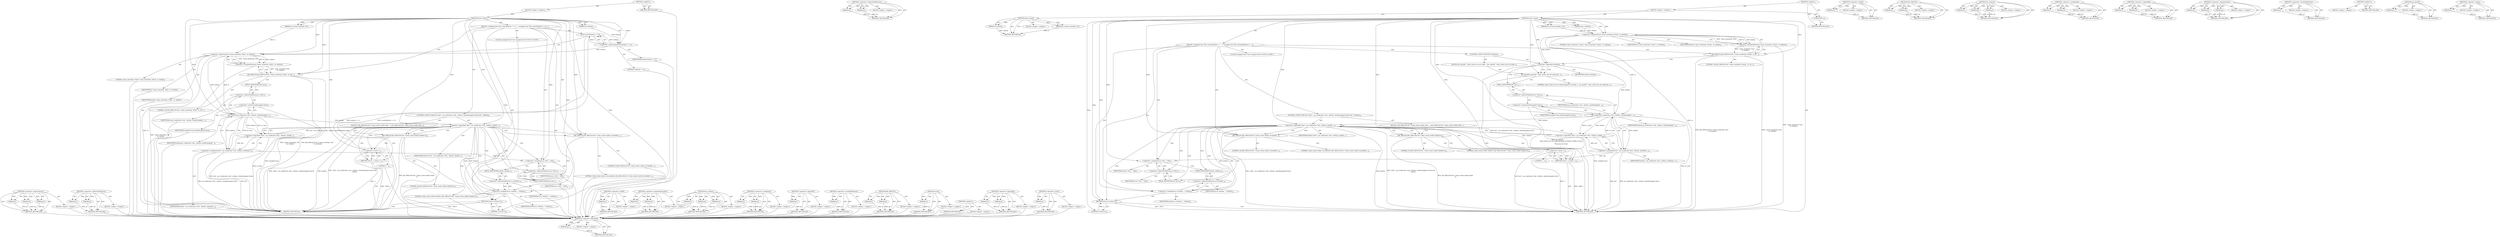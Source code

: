 digraph "&lt;operator&gt;.minus" {
vulnerable_106 [label=<(METHOD,&lt;operator&gt;.expressionList)>];
vulnerable_107 [label=<(PARAM,p1)>];
vulnerable_108 [label=<(PARAM,p2)>];
vulnerable_109 [label=<(PARAM,p3)>];
vulnerable_110 [label=<(BLOCK,&lt;empty&gt;,&lt;empty&gt;)>];
vulnerable_111 [label=<(METHOD_RETURN,ANY)>];
vulnerable_132 [label=<(METHOD,&lt;operator&gt;.indirectFieldAccess)>];
vulnerable_133 [label=<(PARAM,p1)>];
vulnerable_134 [label=<(PARAM,p2)>];
vulnerable_135 [label=<(BLOCK,&lt;empty&gt;,&lt;empty&gt;)>];
vulnerable_136 [label=<(METHOD_RETURN,ANY)>];
vulnerable_6 [label=<(METHOD,&lt;global&gt;)<SUB>1</SUB>>];
vulnerable_7 [label=<(BLOCK,&lt;empty&gt;,&lt;empty&gt;)<SUB>1</SUB>>];
vulnerable_8 [label=<(METHOD,mem_resize)<SUB>1</SUB>>];
vulnerable_9 [label=<(PARAM,jas_stream_memobj_t *m)<SUB>1</SUB>>];
vulnerable_10 [label=<(PARAM,int bufsize)<SUB>1</SUB>>];
vulnerable_11 [label=<(BLOCK,{
 	unsigned char *buf;
 
	assert(bufsize &gt;= 0)...,{
 	unsigned char *buf;
 
	assert(bufsize &gt;= 0)...)<SUB>2</SUB>>];
vulnerable_12 [label="<(LOCAL,unsigned char* buf: unsigned char*)<SUB>3</SUB>>"];
vulnerable_13 [label=<(assert,assert(bufsize &gt;= 0))<SUB>5</SUB>>];
vulnerable_14 [label=<(&lt;operator&gt;.greaterEqualsThan,bufsize &gt;= 0)<SUB>5</SUB>>];
vulnerable_15 [label=<(IDENTIFIER,bufsize,bufsize &gt;= 0)<SUB>5</SUB>>];
vulnerable_16 [label=<(LITERAL,0,bufsize &gt;= 0)<SUB>5</SUB>>];
vulnerable_17 [label=<(JAS_DBGLOG,JAS_DBGLOG(100, (&quot;mem_resize(%p, %d)\n&quot;, m, buf...)<SUB>7</SUB>>];
vulnerable_18 [label=<(LITERAL,100,JAS_DBGLOG(100, (&quot;mem_resize(%p, %d)\n&quot;, m, buf...)<SUB>7</SUB>>];
vulnerable_19 [label=<(&lt;operator&gt;.bracketedPrimary,(&quot;mem_resize(%p, %d)\n&quot;, m, bufsize))<SUB>7</SUB>>];
vulnerable_20 [label=<(&lt;operator&gt;.expressionList,&quot;mem_resize(%p, %d)\n&quot;, m, bufsize)<SUB>7</SUB>>];
vulnerable_21 [label=<(LITERAL,&quot;mem_resize(%p, %d)\n&quot;,&quot;mem_resize(%p, %d)\n&quot;, m, bufsize)<SUB>7</SUB>>];
vulnerable_22 [label=<(IDENTIFIER,m,&quot;mem_resize(%p, %d)\n&quot;, m, bufsize)<SUB>7</SUB>>];
vulnerable_23 [label=<(IDENTIFIER,bufsize,&quot;mem_resize(%p, %d)\n&quot;, m, bufsize)<SUB>7</SUB>>];
vulnerable_24 [label=<(CONTROL_STRUCTURE,IF,if (!(buf = jas_realloc2(m-&gt;buf_, bufsize, sizeof(unsigned char))) &amp;&amp;
 	  bufsize))<SUB>8</SUB>>];
vulnerable_25 [label=<(&lt;operator&gt;.logicalAnd,!(buf = jas_realloc2(m-&gt;buf_, bufsize, sizeof(u...)<SUB>8</SUB>>];
vulnerable_26 [label=<(&lt;operator&gt;.logicalNot,!(buf = jas_realloc2(m-&gt;buf_, bufsize, sizeof(u...)<SUB>8</SUB>>];
vulnerable_27 [label=<(&lt;operator&gt;.assignment,buf = jas_realloc2(m-&gt;buf_, bufsize, sizeof(uns...)<SUB>8</SUB>>];
vulnerable_28 [label=<(IDENTIFIER,buf,buf = jas_realloc2(m-&gt;buf_, bufsize, sizeof(uns...)<SUB>8</SUB>>];
vulnerable_29 [label=<(jas_realloc2,jas_realloc2(m-&gt;buf_, bufsize, sizeof(unsigned ...)<SUB>8</SUB>>];
vulnerable_30 [label=<(&lt;operator&gt;.indirectFieldAccess,m-&gt;buf_)<SUB>8</SUB>>];
vulnerable_31 [label=<(IDENTIFIER,m,jas_realloc2(m-&gt;buf_, bufsize, sizeof(unsigned ...)<SUB>8</SUB>>];
vulnerable_32 [label=<(FIELD_IDENTIFIER,buf_,buf_)<SUB>8</SUB>>];
vulnerable_33 [label=<(IDENTIFIER,bufsize,jas_realloc2(m-&gt;buf_, bufsize, sizeof(unsigned ...)<SUB>8</SUB>>];
vulnerable_34 [label=<(&lt;operator&gt;.sizeOf,sizeof(unsigned char))<SUB>8</SUB>>];
vulnerable_35 [label=<(IDENTIFIER,unsigned char,sizeof(unsigned char))<SUB>8</SUB>>];
vulnerable_36 [label=<(IDENTIFIER,bufsize,!(buf = jas_realloc2(m-&gt;buf_, bufsize, sizeof(u...)<SUB>9</SUB>>];
vulnerable_37 [label=<(BLOCK,{
 		JAS_DBGLOG(100, (&quot;mem_resize realloc faile...,{
 		JAS_DBGLOG(100, (&quot;mem_resize realloc faile...)<SUB>9</SUB>>];
vulnerable_38 [label=<(JAS_DBGLOG,JAS_DBGLOG(100, (&quot;mem_resize realloc failed\n&quot;)))<SUB>10</SUB>>];
vulnerable_39 [label=<(LITERAL,100,JAS_DBGLOG(100, (&quot;mem_resize realloc failed\n&quot;)))<SUB>10</SUB>>];
vulnerable_40 [label=<(LITERAL,&quot;mem_resize realloc failed\n&quot;,JAS_DBGLOG(100, (&quot;mem_resize realloc failed\n&quot;)))<SUB>10</SUB>>];
vulnerable_41 [label=<(RETURN,return -1;,return -1;)<SUB>11</SUB>>];
vulnerable_42 [label=<(&lt;operator&gt;.minus,-1)<SUB>11</SUB>>];
vulnerable_43 [label=<(LITERAL,1,-1)<SUB>11</SUB>>];
vulnerable_44 [label=<(JAS_DBGLOG,JAS_DBGLOG(100, (&quot;mem_resize realloc succeeded\...)<SUB>13</SUB>>];
vulnerable_45 [label=<(LITERAL,100,JAS_DBGLOG(100, (&quot;mem_resize realloc succeeded\...)<SUB>13</SUB>>];
vulnerable_46 [label=<(LITERAL,&quot;mem_resize realloc succeeded\n&quot;,JAS_DBGLOG(100, (&quot;mem_resize realloc succeeded\...)<SUB>13</SUB>>];
vulnerable_47 [label=<(&lt;operator&gt;.assignment,m-&gt;buf_ = buf)<SUB>14</SUB>>];
vulnerable_48 [label=<(&lt;operator&gt;.indirectFieldAccess,m-&gt;buf_)<SUB>14</SUB>>];
vulnerable_49 [label=<(IDENTIFIER,m,m-&gt;buf_ = buf)<SUB>14</SUB>>];
vulnerable_50 [label=<(FIELD_IDENTIFIER,buf_,buf_)<SUB>14</SUB>>];
vulnerable_51 [label=<(IDENTIFIER,buf,m-&gt;buf_ = buf)<SUB>14</SUB>>];
vulnerable_52 [label=<(&lt;operator&gt;.assignment,m-&gt;bufsize_ = bufsize)<SUB>15</SUB>>];
vulnerable_53 [label=<(&lt;operator&gt;.indirectFieldAccess,m-&gt;bufsize_)<SUB>15</SUB>>];
vulnerable_54 [label=<(IDENTIFIER,m,m-&gt;bufsize_ = bufsize)<SUB>15</SUB>>];
vulnerable_55 [label=<(FIELD_IDENTIFIER,bufsize_,bufsize_)<SUB>15</SUB>>];
vulnerable_56 [label=<(IDENTIFIER,bufsize,m-&gt;bufsize_ = bufsize)<SUB>15</SUB>>];
vulnerable_57 [label=<(RETURN,return 0;,return 0;)<SUB>16</SUB>>];
vulnerable_58 [label=<(LITERAL,0,return 0;)<SUB>16</SUB>>];
vulnerable_59 [label=<(METHOD_RETURN,int)<SUB>1</SUB>>];
vulnerable_61 [label=<(METHOD_RETURN,ANY)<SUB>1</SUB>>];
vulnerable_137 [label=<(METHOD,&lt;operator&gt;.sizeOf)>];
vulnerable_138 [label=<(PARAM,p1)>];
vulnerable_139 [label=<(BLOCK,&lt;empty&gt;,&lt;empty&gt;)>];
vulnerable_140 [label=<(METHOD_RETURN,ANY)>];
vulnerable_92 [label=<(METHOD,&lt;operator&gt;.greaterEqualsThan)>];
vulnerable_93 [label=<(PARAM,p1)>];
vulnerable_94 [label=<(PARAM,p2)>];
vulnerable_95 [label=<(BLOCK,&lt;empty&gt;,&lt;empty&gt;)>];
vulnerable_96 [label=<(METHOD_RETURN,ANY)>];
vulnerable_126 [label=<(METHOD,jas_realloc2)>];
vulnerable_127 [label=<(PARAM,p1)>];
vulnerable_128 [label=<(PARAM,p2)>];
vulnerable_129 [label=<(PARAM,p3)>];
vulnerable_130 [label=<(BLOCK,&lt;empty&gt;,&lt;empty&gt;)>];
vulnerable_131 [label=<(METHOD_RETURN,ANY)>];
vulnerable_121 [label=<(METHOD,&lt;operator&gt;.assignment)>];
vulnerable_122 [label=<(PARAM,p1)>];
vulnerable_123 [label=<(PARAM,p2)>];
vulnerable_124 [label=<(BLOCK,&lt;empty&gt;,&lt;empty&gt;)>];
vulnerable_125 [label=<(METHOD_RETURN,ANY)>];
vulnerable_117 [label=<(METHOD,&lt;operator&gt;.logicalNot)>];
vulnerable_118 [label=<(PARAM,p1)>];
vulnerable_119 [label=<(BLOCK,&lt;empty&gt;,&lt;empty&gt;)>];
vulnerable_120 [label=<(METHOD_RETURN,ANY)>];
vulnerable_102 [label=<(METHOD,&lt;operator&gt;.bracketedPrimary)>];
vulnerable_103 [label=<(PARAM,p1)>];
vulnerable_104 [label=<(BLOCK,&lt;empty&gt;,&lt;empty&gt;)>];
vulnerable_105 [label=<(METHOD_RETURN,ANY)>];
vulnerable_97 [label=<(METHOD,JAS_DBGLOG)>];
vulnerable_98 [label=<(PARAM,p1)>];
vulnerable_99 [label=<(PARAM,p2)>];
vulnerable_100 [label=<(BLOCK,&lt;empty&gt;,&lt;empty&gt;)>];
vulnerable_101 [label=<(METHOD_RETURN,ANY)>];
vulnerable_88 [label=<(METHOD,assert)>];
vulnerable_89 [label=<(PARAM,p1)>];
vulnerable_90 [label=<(BLOCK,&lt;empty&gt;,&lt;empty&gt;)>];
vulnerable_91 [label=<(METHOD_RETURN,ANY)>];
vulnerable_82 [label=<(METHOD,&lt;global&gt;)<SUB>1</SUB>>];
vulnerable_83 [label=<(BLOCK,&lt;empty&gt;,&lt;empty&gt;)>];
vulnerable_84 [label=<(METHOD_RETURN,ANY)>];
vulnerable_112 [label=<(METHOD,&lt;operator&gt;.logicalAnd)>];
vulnerable_113 [label=<(PARAM,p1)>];
vulnerable_114 [label=<(PARAM,p2)>];
vulnerable_115 [label=<(BLOCK,&lt;empty&gt;,&lt;empty&gt;)>];
vulnerable_116 [label=<(METHOD_RETURN,ANY)>];
vulnerable_141 [label=<(METHOD,&lt;operator&gt;.minus)>];
vulnerable_142 [label=<(PARAM,p1)>];
vulnerable_143 [label=<(BLOCK,&lt;empty&gt;,&lt;empty&gt;)>];
vulnerable_144 [label=<(METHOD_RETURN,ANY)>];
fixed_116 [label=<(METHOD,&lt;operator&gt;.logicalNot)>];
fixed_117 [label=<(PARAM,p1)>];
fixed_118 [label=<(BLOCK,&lt;empty&gt;,&lt;empty&gt;)>];
fixed_119 [label=<(METHOD_RETURN,ANY)>];
fixed_140 [label=<(METHOD,&lt;operator&gt;.indirectFieldAccess)>];
fixed_141 [label=<(PARAM,p1)>];
fixed_142 [label=<(PARAM,p2)>];
fixed_143 [label=<(BLOCK,&lt;empty&gt;,&lt;empty&gt;)>];
fixed_144 [label=<(METHOD_RETURN,ANY)>];
fixed_6 [label=<(METHOD,&lt;global&gt;)<SUB>1</SUB>>];
fixed_7 [label=<(BLOCK,&lt;empty&gt;,&lt;empty&gt;)<SUB>1</SUB>>];
fixed_8 [label=<(METHOD,mem_resize)<SUB>1</SUB>>];
fixed_9 [label=<(PARAM,jas_stream_memobj_t *m)<SUB>1</SUB>>];
fixed_10 [label=<(PARAM,int bufsize)<SUB>1</SUB>>];
fixed_11 [label=<(BLOCK,&lt;empty&gt;,&lt;empty&gt;)>];
fixed_12 [label=<(METHOD_RETURN,int)<SUB>1</SUB>>];
fixed_14 [label=<(UNKNOWN,),))<SUB>1</SUB>>];
fixed_15 [label=<(METHOD,mem_resize)<SUB>2</SUB>>];
fixed_16 [label=<(PARAM,jas_stream_memobj_t *m)<SUB>2</SUB>>];
fixed_17 [label=<(PARAM,size_t bufsize)<SUB>2</SUB>>];
fixed_18 [label=<(BLOCK,{
 	unsigned char *buf;
 
	//assert(bufsize &gt;= ...,{
 	unsigned char *buf;
 
	//assert(bufsize &gt;= ...)<SUB>3</SUB>>];
fixed_19 [label="<(LOCAL,unsigned char* buf: unsigned char*)<SUB>4</SUB>>"];
fixed_20 [label=<(JAS_DBGLOG,JAS_DBGLOG(100, (&quot;mem_resize(%p, %zu)\n&quot;, m, bu...)<SUB>8</SUB>>];
fixed_21 [label=<(LITERAL,100,JAS_DBGLOG(100, (&quot;mem_resize(%p, %zu)\n&quot;, m, bu...)<SUB>8</SUB>>];
fixed_22 [label=<(&lt;operator&gt;.bracketedPrimary,(&quot;mem_resize(%p, %zu)\n&quot;, m, bufsize))<SUB>8</SUB>>];
fixed_23 [label=<(&lt;operator&gt;.expressionList,&quot;mem_resize(%p, %zu)\n&quot;, m, bufsize)<SUB>8</SUB>>];
fixed_24 [label=<(LITERAL,&quot;mem_resize(%p, %zu)\n&quot;,&quot;mem_resize(%p, %zu)\n&quot;, m, bufsize)<SUB>8</SUB>>];
fixed_25 [label=<(IDENTIFIER,m,&quot;mem_resize(%p, %zu)\n&quot;, m, bufsize)<SUB>8</SUB>>];
fixed_26 [label=<(IDENTIFIER,bufsize,&quot;mem_resize(%p, %zu)\n&quot;, m, bufsize)<SUB>8</SUB>>];
fixed_27 [label=<(CONTROL_STRUCTURE,IF,if (!bufsize))<SUB>9</SUB>>];
fixed_28 [label=<(&lt;operator&gt;.logicalNot,!bufsize)<SUB>9</SUB>>];
fixed_29 [label=<(IDENTIFIER,bufsize,!bufsize)<SUB>9</SUB>>];
fixed_30 [label=<(BLOCK,{
		jas_eprintf(
		  &quot;mem_resize was not really...,{
		jas_eprintf(
		  &quot;mem_resize was not really...)<SUB>9</SUB>>];
fixed_31 [label=<(jas_eprintf,jas_eprintf(
		  &quot;mem_resize was not really des...)<SUB>10</SUB>>];
fixed_32 [label=<(LITERAL,&quot;mem_resize was not really designed to handle a...,jas_eprintf(
		  &quot;mem_resize was not really des...)<SUB>11</SUB>>];
fixed_33 [label=<(CONTROL_STRUCTURE,IF,if (!(buf = jas_realloc2(m-&gt;buf_, bufsize, sizeof(unsigned char))) &amp;&amp;
 	  bufsize))<SUB>16</SUB>>];
fixed_34 [label=<(&lt;operator&gt;.logicalAnd,!(buf = jas_realloc2(m-&gt;buf_, bufsize, sizeof(u...)<SUB>16</SUB>>];
fixed_35 [label=<(&lt;operator&gt;.logicalNot,!(buf = jas_realloc2(m-&gt;buf_, bufsize, sizeof(u...)<SUB>16</SUB>>];
fixed_36 [label=<(&lt;operator&gt;.assignment,buf = jas_realloc2(m-&gt;buf_, bufsize, sizeof(uns...)<SUB>16</SUB>>];
fixed_37 [label=<(IDENTIFIER,buf,buf = jas_realloc2(m-&gt;buf_, bufsize, sizeof(uns...)<SUB>16</SUB>>];
fixed_38 [label=<(jas_realloc2,jas_realloc2(m-&gt;buf_, bufsize, sizeof(unsigned ...)<SUB>16</SUB>>];
fixed_39 [label=<(&lt;operator&gt;.indirectFieldAccess,m-&gt;buf_)<SUB>16</SUB>>];
fixed_40 [label=<(IDENTIFIER,m,jas_realloc2(m-&gt;buf_, bufsize, sizeof(unsigned ...)<SUB>16</SUB>>];
fixed_41 [label=<(FIELD_IDENTIFIER,buf_,buf_)<SUB>16</SUB>>];
fixed_42 [label=<(IDENTIFIER,bufsize,jas_realloc2(m-&gt;buf_, bufsize, sizeof(unsigned ...)<SUB>16</SUB>>];
fixed_43 [label=<(&lt;operator&gt;.sizeOf,sizeof(unsigned char))<SUB>16</SUB>>];
fixed_44 [label=<(IDENTIFIER,unsigned char,sizeof(unsigned char))<SUB>16</SUB>>];
fixed_45 [label=<(IDENTIFIER,bufsize,!(buf = jas_realloc2(m-&gt;buf_, bufsize, sizeof(u...)<SUB>17</SUB>>];
fixed_46 [label=<(BLOCK,{
 		JAS_DBGLOG(100, (&quot;mem_resize realloc faile...,{
 		JAS_DBGLOG(100, (&quot;mem_resize realloc faile...)<SUB>17</SUB>>];
fixed_47 [label=<(JAS_DBGLOG,JAS_DBGLOG(100, (&quot;mem_resize realloc failed\n&quot;)))<SUB>18</SUB>>];
fixed_48 [label=<(LITERAL,100,JAS_DBGLOG(100, (&quot;mem_resize realloc failed\n&quot;)))<SUB>18</SUB>>];
fixed_49 [label=<(LITERAL,&quot;mem_resize realloc failed\n&quot;,JAS_DBGLOG(100, (&quot;mem_resize realloc failed\n&quot;)))<SUB>18</SUB>>];
fixed_50 [label=<(RETURN,return -1;,return -1;)<SUB>19</SUB>>];
fixed_51 [label=<(&lt;operator&gt;.minus,-1)<SUB>19</SUB>>];
fixed_52 [label=<(LITERAL,1,-1)<SUB>19</SUB>>];
fixed_53 [label=<(JAS_DBGLOG,JAS_DBGLOG(100, (&quot;mem_resize realloc succeeded\...)<SUB>21</SUB>>];
fixed_54 [label=<(LITERAL,100,JAS_DBGLOG(100, (&quot;mem_resize realloc succeeded\...)<SUB>21</SUB>>];
fixed_55 [label=<(LITERAL,&quot;mem_resize realloc succeeded\n&quot;,JAS_DBGLOG(100, (&quot;mem_resize realloc succeeded\...)<SUB>21</SUB>>];
fixed_56 [label=<(&lt;operator&gt;.assignment,m-&gt;buf_ = buf)<SUB>22</SUB>>];
fixed_57 [label=<(&lt;operator&gt;.indirectFieldAccess,m-&gt;buf_)<SUB>22</SUB>>];
fixed_58 [label=<(IDENTIFIER,m,m-&gt;buf_ = buf)<SUB>22</SUB>>];
fixed_59 [label=<(FIELD_IDENTIFIER,buf_,buf_)<SUB>22</SUB>>];
fixed_60 [label=<(IDENTIFIER,buf,m-&gt;buf_ = buf)<SUB>22</SUB>>];
fixed_61 [label=<(&lt;operator&gt;.assignment,m-&gt;bufsize_ = bufsize)<SUB>23</SUB>>];
fixed_62 [label=<(&lt;operator&gt;.indirectFieldAccess,m-&gt;bufsize_)<SUB>23</SUB>>];
fixed_63 [label=<(IDENTIFIER,m,m-&gt;bufsize_ = bufsize)<SUB>23</SUB>>];
fixed_64 [label=<(FIELD_IDENTIFIER,bufsize_,bufsize_)<SUB>23</SUB>>];
fixed_65 [label=<(IDENTIFIER,bufsize,m-&gt;bufsize_ = bufsize)<SUB>23</SUB>>];
fixed_66 [label=<(RETURN,return 0;,return 0;)<SUB>24</SUB>>];
fixed_67 [label=<(LITERAL,0,return 0;)<SUB>24</SUB>>];
fixed_68 [label=<(METHOD_RETURN,int)<SUB>2</SUB>>];
fixed_70 [label=<(METHOD_RETURN,ANY)<SUB>1</SUB>>];
fixed_145 [label=<(METHOD,&lt;operator&gt;.sizeOf)>];
fixed_146 [label=<(PARAM,p1)>];
fixed_147 [label=<(BLOCK,&lt;empty&gt;,&lt;empty&gt;)>];
fixed_148 [label=<(METHOD_RETURN,ANY)>];
fixed_101 [label=<(METHOD,JAS_DBGLOG)>];
fixed_102 [label=<(PARAM,p1)>];
fixed_103 [label=<(PARAM,p2)>];
fixed_104 [label=<(BLOCK,&lt;empty&gt;,&lt;empty&gt;)>];
fixed_105 [label=<(METHOD_RETURN,ANY)>];
fixed_134 [label=<(METHOD,jas_realloc2)>];
fixed_135 [label=<(PARAM,p1)>];
fixed_136 [label=<(PARAM,p2)>];
fixed_137 [label=<(PARAM,p3)>];
fixed_138 [label=<(BLOCK,&lt;empty&gt;,&lt;empty&gt;)>];
fixed_139 [label=<(METHOD_RETURN,ANY)>];
fixed_129 [label=<(METHOD,&lt;operator&gt;.assignment)>];
fixed_130 [label=<(PARAM,p1)>];
fixed_131 [label=<(PARAM,p2)>];
fixed_132 [label=<(BLOCK,&lt;empty&gt;,&lt;empty&gt;)>];
fixed_133 [label=<(METHOD_RETURN,ANY)>];
fixed_124 [label=<(METHOD,&lt;operator&gt;.logicalAnd)>];
fixed_125 [label=<(PARAM,p1)>];
fixed_126 [label=<(PARAM,p2)>];
fixed_127 [label=<(BLOCK,&lt;empty&gt;,&lt;empty&gt;)>];
fixed_128 [label=<(METHOD_RETURN,ANY)>];
fixed_110 [label=<(METHOD,&lt;operator&gt;.expressionList)>];
fixed_111 [label=<(PARAM,p1)>];
fixed_112 [label=<(PARAM,p2)>];
fixed_113 [label=<(PARAM,p3)>];
fixed_114 [label=<(BLOCK,&lt;empty&gt;,&lt;empty&gt;)>];
fixed_115 [label=<(METHOD_RETURN,ANY)>];
fixed_106 [label=<(METHOD,&lt;operator&gt;.bracketedPrimary)>];
fixed_107 [label=<(PARAM,p1)>];
fixed_108 [label=<(BLOCK,&lt;empty&gt;,&lt;empty&gt;)>];
fixed_109 [label=<(METHOD_RETURN,ANY)>];
fixed_95 [label=<(METHOD,&lt;global&gt;)<SUB>1</SUB>>];
fixed_96 [label=<(BLOCK,&lt;empty&gt;,&lt;empty&gt;)>];
fixed_97 [label=<(METHOD_RETURN,ANY)>];
fixed_120 [label=<(METHOD,jas_eprintf)>];
fixed_121 [label=<(PARAM,p1)>];
fixed_122 [label=<(BLOCK,&lt;empty&gt;,&lt;empty&gt;)>];
fixed_123 [label=<(METHOD_RETURN,ANY)>];
fixed_149 [label=<(METHOD,&lt;operator&gt;.minus)>];
fixed_150 [label=<(PARAM,p1)>];
fixed_151 [label=<(BLOCK,&lt;empty&gt;,&lt;empty&gt;)>];
fixed_152 [label=<(METHOD_RETURN,ANY)>];
vulnerable_106 -> vulnerable_107  [key=0, label="AST: "];
vulnerable_106 -> vulnerable_107  [key=1, label="DDG: "];
vulnerable_106 -> vulnerable_110  [key=0, label="AST: "];
vulnerable_106 -> vulnerable_108  [key=0, label="AST: "];
vulnerable_106 -> vulnerable_108  [key=1, label="DDG: "];
vulnerable_106 -> vulnerable_111  [key=0, label="AST: "];
vulnerable_106 -> vulnerable_111  [key=1, label="CFG: "];
vulnerable_106 -> vulnerable_109  [key=0, label="AST: "];
vulnerable_106 -> vulnerable_109  [key=1, label="DDG: "];
vulnerable_107 -> vulnerable_111  [key=0, label="DDG: p1"];
vulnerable_108 -> vulnerable_111  [key=0, label="DDG: p2"];
vulnerable_109 -> vulnerable_111  [key=0, label="DDG: p3"];
vulnerable_110 -> fixed_116  [key=0];
vulnerable_111 -> fixed_116  [key=0];
vulnerable_132 -> vulnerable_133  [key=0, label="AST: "];
vulnerable_132 -> vulnerable_133  [key=1, label="DDG: "];
vulnerable_132 -> vulnerable_135  [key=0, label="AST: "];
vulnerable_132 -> vulnerable_134  [key=0, label="AST: "];
vulnerable_132 -> vulnerable_134  [key=1, label="DDG: "];
vulnerable_132 -> vulnerable_136  [key=0, label="AST: "];
vulnerable_132 -> vulnerable_136  [key=1, label="CFG: "];
vulnerable_133 -> vulnerable_136  [key=0, label="DDG: p1"];
vulnerable_134 -> vulnerable_136  [key=0, label="DDG: p2"];
vulnerable_135 -> fixed_116  [key=0];
vulnerable_136 -> fixed_116  [key=0];
vulnerable_6 -> vulnerable_7  [key=0, label="AST: "];
vulnerable_6 -> vulnerable_61  [key=0, label="AST: "];
vulnerable_6 -> vulnerable_61  [key=1, label="CFG: "];
vulnerable_7 -> vulnerable_8  [key=0, label="AST: "];
vulnerable_8 -> vulnerable_9  [key=0, label="AST: "];
vulnerable_8 -> vulnerable_9  [key=1, label="DDG: "];
vulnerable_8 -> vulnerable_10  [key=0, label="AST: "];
vulnerable_8 -> vulnerable_10  [key=1, label="DDG: "];
vulnerable_8 -> vulnerable_11  [key=0, label="AST: "];
vulnerable_8 -> vulnerable_59  [key=0, label="AST: "];
vulnerable_8 -> vulnerable_14  [key=0, label="CFG: "];
vulnerable_8 -> vulnerable_14  [key=1, label="DDG: "];
vulnerable_8 -> vulnerable_47  [key=0, label="DDG: "];
vulnerable_8 -> vulnerable_52  [key=0, label="DDG: "];
vulnerable_8 -> vulnerable_57  [key=0, label="DDG: "];
vulnerable_8 -> vulnerable_17  [key=0, label="DDG: "];
vulnerable_8 -> vulnerable_44  [key=0, label="DDG: "];
vulnerable_8 -> vulnerable_58  [key=0, label="DDG: "];
vulnerable_8 -> vulnerable_25  [key=0, label="DDG: "];
vulnerable_8 -> vulnerable_20  [key=0, label="DDG: "];
vulnerable_8 -> vulnerable_38  [key=0, label="DDG: "];
vulnerable_8 -> vulnerable_42  [key=0, label="DDG: "];
vulnerable_8 -> vulnerable_29  [key=0, label="DDG: "];
vulnerable_9 -> vulnerable_20  [key=0, label="DDG: m"];
vulnerable_10 -> vulnerable_14  [key=0, label="DDG: bufsize"];
vulnerable_11 -> vulnerable_12  [key=0, label="AST: "];
vulnerable_11 -> vulnerable_13  [key=0, label="AST: "];
vulnerable_11 -> vulnerable_17  [key=0, label="AST: "];
vulnerable_11 -> vulnerable_24  [key=0, label="AST: "];
vulnerable_11 -> vulnerable_44  [key=0, label="AST: "];
vulnerable_11 -> vulnerable_47  [key=0, label="AST: "];
vulnerable_11 -> vulnerable_52  [key=0, label="AST: "];
vulnerable_11 -> vulnerable_57  [key=0, label="AST: "];
vulnerable_12 -> fixed_116  [key=0];
vulnerable_13 -> vulnerable_14  [key=0, label="AST: "];
vulnerable_13 -> vulnerable_20  [key=0, label="CFG: "];
vulnerable_13 -> vulnerable_59  [key=0, label="DDG: bufsize &gt;= 0"];
vulnerable_13 -> vulnerable_59  [key=1, label="DDG: assert(bufsize &gt;= 0)"];
vulnerable_14 -> vulnerable_15  [key=0, label="AST: "];
vulnerable_14 -> vulnerable_16  [key=0, label="AST: "];
vulnerable_14 -> vulnerable_13  [key=0, label="CFG: "];
vulnerable_14 -> vulnerable_13  [key=1, label="DDG: bufsize"];
vulnerable_14 -> vulnerable_13  [key=2, label="DDG: 0"];
vulnerable_14 -> vulnerable_20  [key=0, label="DDG: bufsize"];
vulnerable_15 -> fixed_116  [key=0];
vulnerable_16 -> fixed_116  [key=0];
vulnerable_17 -> vulnerable_18  [key=0, label="AST: "];
vulnerable_17 -> vulnerable_19  [key=0, label="AST: "];
vulnerable_17 -> vulnerable_32  [key=0, label="CFG: "];
vulnerable_17 -> vulnerable_59  [key=0, label="DDG: (&quot;mem_resize(%p, %d)\n&quot;, m, bufsize)"];
vulnerable_17 -> vulnerable_59  [key=1, label="DDG: JAS_DBGLOG(100, (&quot;mem_resize(%p, %d)\n&quot;, m, bufsize))"];
vulnerable_18 -> fixed_116  [key=0];
vulnerable_19 -> vulnerable_20  [key=0, label="AST: "];
vulnerable_19 -> vulnerable_17  [key=0, label="CFG: "];
vulnerable_19 -> vulnerable_17  [key=1, label="DDG: &quot;mem_resize(%p, %d)\n&quot;, m, bufsize"];
vulnerable_19 -> vulnerable_59  [key=0, label="DDG: &quot;mem_resize(%p, %d)\n&quot;, m, bufsize"];
vulnerable_20 -> vulnerable_21  [key=0, label="AST: "];
vulnerable_20 -> vulnerable_22  [key=0, label="AST: "];
vulnerable_20 -> vulnerable_23  [key=0, label="AST: "];
vulnerable_20 -> vulnerable_19  [key=0, label="CFG: "];
vulnerable_20 -> vulnerable_19  [key=1, label="DDG: &quot;mem_resize(%p, %d)\n&quot;"];
vulnerable_20 -> vulnerable_19  [key=2, label="DDG: m"];
vulnerable_20 -> vulnerable_19  [key=3, label="DDG: bufsize"];
vulnerable_20 -> vulnerable_59  [key=0, label="DDG: m"];
vulnerable_20 -> vulnerable_29  [key=0, label="DDG: m"];
vulnerable_20 -> vulnerable_29  [key=1, label="DDG: bufsize"];
vulnerable_21 -> fixed_116  [key=0];
vulnerable_22 -> fixed_116  [key=0];
vulnerable_23 -> fixed_116  [key=0];
vulnerable_24 -> vulnerable_25  [key=0, label="AST: "];
vulnerable_24 -> vulnerable_37  [key=0, label="AST: "];
vulnerable_25 -> vulnerable_26  [key=0, label="AST: "];
vulnerable_25 -> vulnerable_36  [key=0, label="AST: "];
vulnerable_25 -> vulnerable_38  [key=0, label="CFG: "];
vulnerable_25 -> vulnerable_38  [key=1, label="CDG: "];
vulnerable_25 -> vulnerable_44  [key=0, label="CFG: "];
vulnerable_25 -> vulnerable_44  [key=1, label="CDG: "];
vulnerable_25 -> vulnerable_59  [key=0, label="DDG: !(buf = jas_realloc2(m-&gt;buf_, bufsize, sizeof(unsigned char)))"];
vulnerable_25 -> vulnerable_59  [key=1, label="DDG: bufsize"];
vulnerable_25 -> vulnerable_59  [key=2, label="DDG: !(buf = jas_realloc2(m-&gt;buf_, bufsize, sizeof(unsigned char))) &amp;&amp;
 	  bufsize"];
vulnerable_25 -> vulnerable_52  [key=0, label="DDG: bufsize"];
vulnerable_25 -> vulnerable_52  [key=1, label="CDG: "];
vulnerable_25 -> vulnerable_47  [key=0, label="CDG: "];
vulnerable_25 -> vulnerable_48  [key=0, label="CDG: "];
vulnerable_25 -> vulnerable_50  [key=0, label="CDG: "];
vulnerable_25 -> vulnerable_42  [key=0, label="CDG: "];
vulnerable_25 -> vulnerable_57  [key=0, label="CDG: "];
vulnerable_25 -> vulnerable_55  [key=0, label="CDG: "];
vulnerable_25 -> vulnerable_53  [key=0, label="CDG: "];
vulnerable_25 -> vulnerable_41  [key=0, label="CDG: "];
vulnerable_26 -> vulnerable_27  [key=0, label="AST: "];
vulnerable_26 -> vulnerable_25  [key=0, label="CFG: "];
vulnerable_26 -> vulnerable_25  [key=1, label="DDG: buf = jas_realloc2(m-&gt;buf_, bufsize, sizeof(unsigned char))"];
vulnerable_26 -> vulnerable_59  [key=0, label="DDG: buf = jas_realloc2(m-&gt;buf_, bufsize, sizeof(unsigned char))"];
vulnerable_27 -> vulnerable_28  [key=0, label="AST: "];
vulnerable_27 -> vulnerable_29  [key=0, label="AST: "];
vulnerable_27 -> vulnerable_26  [key=0, label="CFG: "];
vulnerable_27 -> vulnerable_26  [key=1, label="DDG: buf"];
vulnerable_27 -> vulnerable_59  [key=0, label="DDG: buf"];
vulnerable_27 -> vulnerable_59  [key=1, label="DDG: jas_realloc2(m-&gt;buf_, bufsize, sizeof(unsigned char))"];
vulnerable_27 -> vulnerable_47  [key=0, label="DDG: buf"];
vulnerable_28 -> fixed_116  [key=0];
vulnerable_29 -> vulnerable_30  [key=0, label="AST: "];
vulnerable_29 -> vulnerable_33  [key=0, label="AST: "];
vulnerable_29 -> vulnerable_34  [key=0, label="AST: "];
vulnerable_29 -> vulnerable_27  [key=0, label="CFG: "];
vulnerable_29 -> vulnerable_27  [key=1, label="DDG: m-&gt;buf_"];
vulnerable_29 -> vulnerable_27  [key=2, label="DDG: bufsize"];
vulnerable_29 -> vulnerable_59  [key=0, label="DDG: m-&gt;buf_"];
vulnerable_29 -> vulnerable_25  [key=0, label="DDG: bufsize"];
vulnerable_29 -> vulnerable_26  [key=0, label="DDG: m-&gt;buf_"];
vulnerable_29 -> vulnerable_26  [key=1, label="DDG: bufsize"];
vulnerable_30 -> vulnerable_31  [key=0, label="AST: "];
vulnerable_30 -> vulnerable_32  [key=0, label="AST: "];
vulnerable_30 -> vulnerable_34  [key=0, label="CFG: "];
vulnerable_31 -> fixed_116  [key=0];
vulnerable_32 -> vulnerable_30  [key=0, label="CFG: "];
vulnerable_33 -> fixed_116  [key=0];
vulnerable_34 -> vulnerable_35  [key=0, label="AST: "];
vulnerable_34 -> vulnerable_29  [key=0, label="CFG: "];
vulnerable_34 -> vulnerable_59  [key=0, label="DDG: unsigned char"];
vulnerable_35 -> fixed_116  [key=0];
vulnerable_36 -> fixed_116  [key=0];
vulnerable_37 -> vulnerable_38  [key=0, label="AST: "];
vulnerable_37 -> vulnerable_41  [key=0, label="AST: "];
vulnerable_38 -> vulnerable_39  [key=0, label="AST: "];
vulnerable_38 -> vulnerable_40  [key=0, label="AST: "];
vulnerable_38 -> vulnerable_42  [key=0, label="CFG: "];
vulnerable_38 -> vulnerable_59  [key=0, label="DDG: JAS_DBGLOG(100, (&quot;mem_resize realloc failed\n&quot;))"];
vulnerable_39 -> fixed_116  [key=0];
vulnerable_40 -> fixed_116  [key=0];
vulnerable_41 -> vulnerable_42  [key=0, label="AST: "];
vulnerable_41 -> vulnerable_59  [key=0, label="CFG: "];
vulnerable_41 -> vulnerable_59  [key=1, label="DDG: &lt;RET&gt;"];
vulnerable_42 -> vulnerable_43  [key=0, label="AST: "];
vulnerable_42 -> vulnerable_41  [key=0, label="CFG: "];
vulnerable_42 -> vulnerable_41  [key=1, label="DDG: -1"];
vulnerable_42 -> vulnerable_59  [key=0, label="DDG: -1"];
vulnerable_43 -> fixed_116  [key=0];
vulnerable_44 -> vulnerable_45  [key=0, label="AST: "];
vulnerable_44 -> vulnerable_46  [key=0, label="AST: "];
vulnerable_44 -> vulnerable_50  [key=0, label="CFG: "];
vulnerable_45 -> fixed_116  [key=0];
vulnerable_46 -> fixed_116  [key=0];
vulnerable_47 -> vulnerable_48  [key=0, label="AST: "];
vulnerable_47 -> vulnerable_51  [key=0, label="AST: "];
vulnerable_47 -> vulnerable_55  [key=0, label="CFG: "];
vulnerable_48 -> vulnerable_49  [key=0, label="AST: "];
vulnerable_48 -> vulnerable_50  [key=0, label="AST: "];
vulnerable_48 -> vulnerable_47  [key=0, label="CFG: "];
vulnerable_49 -> fixed_116  [key=0];
vulnerable_50 -> vulnerable_48  [key=0, label="CFG: "];
vulnerable_51 -> fixed_116  [key=0];
vulnerable_52 -> vulnerable_53  [key=0, label="AST: "];
vulnerable_52 -> vulnerable_56  [key=0, label="AST: "];
vulnerable_52 -> vulnerable_57  [key=0, label="CFG: "];
vulnerable_53 -> vulnerable_54  [key=0, label="AST: "];
vulnerable_53 -> vulnerable_55  [key=0, label="AST: "];
vulnerable_53 -> vulnerable_52  [key=0, label="CFG: "];
vulnerable_54 -> fixed_116  [key=0];
vulnerable_55 -> vulnerable_53  [key=0, label="CFG: "];
vulnerable_56 -> fixed_116  [key=0];
vulnerable_57 -> vulnerable_58  [key=0, label="AST: "];
vulnerable_57 -> vulnerable_59  [key=0, label="CFG: "];
vulnerable_57 -> vulnerable_59  [key=1, label="DDG: &lt;RET&gt;"];
vulnerable_58 -> vulnerable_57  [key=0, label="DDG: 0"];
vulnerable_59 -> fixed_116  [key=0];
vulnerable_61 -> fixed_116  [key=0];
vulnerable_137 -> vulnerable_138  [key=0, label="AST: "];
vulnerable_137 -> vulnerable_138  [key=1, label="DDG: "];
vulnerable_137 -> vulnerable_139  [key=0, label="AST: "];
vulnerable_137 -> vulnerable_140  [key=0, label="AST: "];
vulnerable_137 -> vulnerable_140  [key=1, label="CFG: "];
vulnerable_138 -> vulnerable_140  [key=0, label="DDG: p1"];
vulnerable_139 -> fixed_116  [key=0];
vulnerable_140 -> fixed_116  [key=0];
vulnerable_92 -> vulnerable_93  [key=0, label="AST: "];
vulnerable_92 -> vulnerable_93  [key=1, label="DDG: "];
vulnerable_92 -> vulnerable_95  [key=0, label="AST: "];
vulnerable_92 -> vulnerable_94  [key=0, label="AST: "];
vulnerable_92 -> vulnerable_94  [key=1, label="DDG: "];
vulnerable_92 -> vulnerable_96  [key=0, label="AST: "];
vulnerable_92 -> vulnerable_96  [key=1, label="CFG: "];
vulnerable_93 -> vulnerable_96  [key=0, label="DDG: p1"];
vulnerable_94 -> vulnerable_96  [key=0, label="DDG: p2"];
vulnerable_95 -> fixed_116  [key=0];
vulnerable_96 -> fixed_116  [key=0];
vulnerable_126 -> vulnerable_127  [key=0, label="AST: "];
vulnerable_126 -> vulnerable_127  [key=1, label="DDG: "];
vulnerable_126 -> vulnerable_130  [key=0, label="AST: "];
vulnerable_126 -> vulnerable_128  [key=0, label="AST: "];
vulnerable_126 -> vulnerable_128  [key=1, label="DDG: "];
vulnerable_126 -> vulnerable_131  [key=0, label="AST: "];
vulnerable_126 -> vulnerable_131  [key=1, label="CFG: "];
vulnerable_126 -> vulnerable_129  [key=0, label="AST: "];
vulnerable_126 -> vulnerable_129  [key=1, label="DDG: "];
vulnerable_127 -> vulnerable_131  [key=0, label="DDG: p1"];
vulnerable_128 -> vulnerable_131  [key=0, label="DDG: p2"];
vulnerable_129 -> vulnerable_131  [key=0, label="DDG: p3"];
vulnerable_130 -> fixed_116  [key=0];
vulnerable_131 -> fixed_116  [key=0];
vulnerable_121 -> vulnerable_122  [key=0, label="AST: "];
vulnerable_121 -> vulnerable_122  [key=1, label="DDG: "];
vulnerable_121 -> vulnerable_124  [key=0, label="AST: "];
vulnerable_121 -> vulnerable_123  [key=0, label="AST: "];
vulnerable_121 -> vulnerable_123  [key=1, label="DDG: "];
vulnerable_121 -> vulnerable_125  [key=0, label="AST: "];
vulnerable_121 -> vulnerable_125  [key=1, label="CFG: "];
vulnerable_122 -> vulnerable_125  [key=0, label="DDG: p1"];
vulnerable_123 -> vulnerable_125  [key=0, label="DDG: p2"];
vulnerable_124 -> fixed_116  [key=0];
vulnerable_125 -> fixed_116  [key=0];
vulnerable_117 -> vulnerable_118  [key=0, label="AST: "];
vulnerable_117 -> vulnerable_118  [key=1, label="DDG: "];
vulnerable_117 -> vulnerable_119  [key=0, label="AST: "];
vulnerable_117 -> vulnerable_120  [key=0, label="AST: "];
vulnerable_117 -> vulnerable_120  [key=1, label="CFG: "];
vulnerable_118 -> vulnerable_120  [key=0, label="DDG: p1"];
vulnerable_119 -> fixed_116  [key=0];
vulnerable_120 -> fixed_116  [key=0];
vulnerable_102 -> vulnerable_103  [key=0, label="AST: "];
vulnerable_102 -> vulnerable_103  [key=1, label="DDG: "];
vulnerable_102 -> vulnerable_104  [key=0, label="AST: "];
vulnerable_102 -> vulnerable_105  [key=0, label="AST: "];
vulnerable_102 -> vulnerable_105  [key=1, label="CFG: "];
vulnerable_103 -> vulnerable_105  [key=0, label="DDG: p1"];
vulnerable_104 -> fixed_116  [key=0];
vulnerable_105 -> fixed_116  [key=0];
vulnerable_97 -> vulnerable_98  [key=0, label="AST: "];
vulnerable_97 -> vulnerable_98  [key=1, label="DDG: "];
vulnerable_97 -> vulnerable_100  [key=0, label="AST: "];
vulnerable_97 -> vulnerable_99  [key=0, label="AST: "];
vulnerable_97 -> vulnerable_99  [key=1, label="DDG: "];
vulnerable_97 -> vulnerable_101  [key=0, label="AST: "];
vulnerable_97 -> vulnerable_101  [key=1, label="CFG: "];
vulnerable_98 -> vulnerable_101  [key=0, label="DDG: p1"];
vulnerable_99 -> vulnerable_101  [key=0, label="DDG: p2"];
vulnerable_100 -> fixed_116  [key=0];
vulnerable_101 -> fixed_116  [key=0];
vulnerable_88 -> vulnerable_89  [key=0, label="AST: "];
vulnerable_88 -> vulnerable_89  [key=1, label="DDG: "];
vulnerable_88 -> vulnerable_90  [key=0, label="AST: "];
vulnerable_88 -> vulnerable_91  [key=0, label="AST: "];
vulnerable_88 -> vulnerable_91  [key=1, label="CFG: "];
vulnerable_89 -> vulnerable_91  [key=0, label="DDG: p1"];
vulnerable_90 -> fixed_116  [key=0];
vulnerable_91 -> fixed_116  [key=0];
vulnerable_82 -> vulnerable_83  [key=0, label="AST: "];
vulnerable_82 -> vulnerable_84  [key=0, label="AST: "];
vulnerable_82 -> vulnerable_84  [key=1, label="CFG: "];
vulnerable_83 -> fixed_116  [key=0];
vulnerable_84 -> fixed_116  [key=0];
vulnerable_112 -> vulnerable_113  [key=0, label="AST: "];
vulnerable_112 -> vulnerable_113  [key=1, label="DDG: "];
vulnerable_112 -> vulnerable_115  [key=0, label="AST: "];
vulnerable_112 -> vulnerable_114  [key=0, label="AST: "];
vulnerable_112 -> vulnerable_114  [key=1, label="DDG: "];
vulnerable_112 -> vulnerable_116  [key=0, label="AST: "];
vulnerable_112 -> vulnerable_116  [key=1, label="CFG: "];
vulnerable_113 -> vulnerable_116  [key=0, label="DDG: p1"];
vulnerable_114 -> vulnerable_116  [key=0, label="DDG: p2"];
vulnerable_115 -> fixed_116  [key=0];
vulnerable_116 -> fixed_116  [key=0];
vulnerable_141 -> vulnerable_142  [key=0, label="AST: "];
vulnerable_141 -> vulnerable_142  [key=1, label="DDG: "];
vulnerable_141 -> vulnerable_143  [key=0, label="AST: "];
vulnerable_141 -> vulnerable_144  [key=0, label="AST: "];
vulnerable_141 -> vulnerable_144  [key=1, label="CFG: "];
vulnerable_142 -> vulnerable_144  [key=0, label="DDG: p1"];
vulnerable_143 -> fixed_116  [key=0];
vulnerable_144 -> fixed_116  [key=0];
fixed_116 -> fixed_117  [key=0, label="AST: "];
fixed_116 -> fixed_117  [key=1, label="DDG: "];
fixed_116 -> fixed_118  [key=0, label="AST: "];
fixed_116 -> fixed_119  [key=0, label="AST: "];
fixed_116 -> fixed_119  [key=1, label="CFG: "];
fixed_117 -> fixed_119  [key=0, label="DDG: p1"];
fixed_140 -> fixed_141  [key=0, label="AST: "];
fixed_140 -> fixed_141  [key=1, label="DDG: "];
fixed_140 -> fixed_143  [key=0, label="AST: "];
fixed_140 -> fixed_142  [key=0, label="AST: "];
fixed_140 -> fixed_142  [key=1, label="DDG: "];
fixed_140 -> fixed_144  [key=0, label="AST: "];
fixed_140 -> fixed_144  [key=1, label="CFG: "];
fixed_141 -> fixed_144  [key=0, label="DDG: p1"];
fixed_142 -> fixed_144  [key=0, label="DDG: p2"];
fixed_6 -> fixed_7  [key=0, label="AST: "];
fixed_6 -> fixed_70  [key=0, label="AST: "];
fixed_6 -> fixed_14  [key=0, label="CFG: "];
fixed_7 -> fixed_8  [key=0, label="AST: "];
fixed_7 -> fixed_14  [key=0, label="AST: "];
fixed_7 -> fixed_15  [key=0, label="AST: "];
fixed_8 -> fixed_9  [key=0, label="AST: "];
fixed_8 -> fixed_9  [key=1, label="DDG: "];
fixed_8 -> fixed_10  [key=0, label="AST: "];
fixed_8 -> fixed_10  [key=1, label="DDG: "];
fixed_8 -> fixed_11  [key=0, label="AST: "];
fixed_8 -> fixed_12  [key=0, label="AST: "];
fixed_8 -> fixed_12  [key=1, label="CFG: "];
fixed_9 -> fixed_12  [key=0, label="DDG: m"];
fixed_10 -> fixed_12  [key=0, label="DDG: bufsize"];
fixed_14 -> fixed_70  [key=0, label="CFG: "];
fixed_15 -> fixed_16  [key=0, label="AST: "];
fixed_15 -> fixed_16  [key=1, label="DDG: "];
fixed_15 -> fixed_17  [key=0, label="AST: "];
fixed_15 -> fixed_17  [key=1, label="DDG: "];
fixed_15 -> fixed_18  [key=0, label="AST: "];
fixed_15 -> fixed_68  [key=0, label="AST: "];
fixed_15 -> fixed_23  [key=0, label="CFG: "];
fixed_15 -> fixed_23  [key=1, label="DDG: "];
fixed_15 -> fixed_56  [key=0, label="DDG: "];
fixed_15 -> fixed_61  [key=0, label="DDG: "];
fixed_15 -> fixed_66  [key=0, label="DDG: "];
fixed_15 -> fixed_20  [key=0, label="DDG: "];
fixed_15 -> fixed_53  [key=0, label="DDG: "];
fixed_15 -> fixed_67  [key=0, label="DDG: "];
fixed_15 -> fixed_28  [key=0, label="DDG: "];
fixed_15 -> fixed_34  [key=0, label="DDG: "];
fixed_15 -> fixed_31  [key=0, label="DDG: "];
fixed_15 -> fixed_47  [key=0, label="DDG: "];
fixed_15 -> fixed_51  [key=0, label="DDG: "];
fixed_15 -> fixed_38  [key=0, label="DDG: "];
fixed_16 -> fixed_23  [key=0, label="DDG: m"];
fixed_17 -> fixed_23  [key=0, label="DDG: bufsize"];
fixed_18 -> fixed_19  [key=0, label="AST: "];
fixed_18 -> fixed_20  [key=0, label="AST: "];
fixed_18 -> fixed_27  [key=0, label="AST: "];
fixed_18 -> fixed_33  [key=0, label="AST: "];
fixed_18 -> fixed_53  [key=0, label="AST: "];
fixed_18 -> fixed_56  [key=0, label="AST: "];
fixed_18 -> fixed_61  [key=0, label="AST: "];
fixed_18 -> fixed_66  [key=0, label="AST: "];
fixed_20 -> fixed_21  [key=0, label="AST: "];
fixed_20 -> fixed_22  [key=0, label="AST: "];
fixed_20 -> fixed_28  [key=0, label="CFG: "];
fixed_20 -> fixed_68  [key=0, label="DDG: (&quot;mem_resize(%p, %zu)\n&quot;, m, bufsize)"];
fixed_20 -> fixed_68  [key=1, label="DDG: JAS_DBGLOG(100, (&quot;mem_resize(%p, %zu)\n&quot;, m, bufsize))"];
fixed_22 -> fixed_23  [key=0, label="AST: "];
fixed_22 -> fixed_20  [key=0, label="CFG: "];
fixed_22 -> fixed_20  [key=1, label="DDG: &quot;mem_resize(%p, %zu)\n&quot;, m, bufsize"];
fixed_22 -> fixed_68  [key=0, label="DDG: &quot;mem_resize(%p, %zu)\n&quot;, m, bufsize"];
fixed_23 -> fixed_24  [key=0, label="AST: "];
fixed_23 -> fixed_25  [key=0, label="AST: "];
fixed_23 -> fixed_26  [key=0, label="AST: "];
fixed_23 -> fixed_22  [key=0, label="CFG: "];
fixed_23 -> fixed_22  [key=1, label="DDG: &quot;mem_resize(%p, %zu)\n&quot;"];
fixed_23 -> fixed_22  [key=2, label="DDG: m"];
fixed_23 -> fixed_22  [key=3, label="DDG: bufsize"];
fixed_23 -> fixed_68  [key=0, label="DDG: m"];
fixed_23 -> fixed_28  [key=0, label="DDG: bufsize"];
fixed_23 -> fixed_38  [key=0, label="DDG: m"];
fixed_27 -> fixed_28  [key=0, label="AST: "];
fixed_27 -> fixed_30  [key=0, label="AST: "];
fixed_28 -> fixed_29  [key=0, label="AST: "];
fixed_28 -> fixed_31  [key=0, label="CFG: "];
fixed_28 -> fixed_31  [key=1, label="CDG: "];
fixed_28 -> fixed_41  [key=0, label="CFG: "];
fixed_28 -> fixed_68  [key=0, label="DDG: !bufsize"];
fixed_28 -> fixed_38  [key=0, label="DDG: bufsize"];
fixed_30 -> fixed_31  [key=0, label="AST: "];
fixed_31 -> fixed_32  [key=0, label="AST: "];
fixed_31 -> fixed_41  [key=0, label="CFG: "];
fixed_31 -> fixed_68  [key=0, label="DDG: jas_eprintf(
		  &quot;mem_resize was not really designed to handle a buffer of size 0\n&quot;
		  &quot;This may not work.\n&quot;
		)"];
fixed_33 -> fixed_34  [key=0, label="AST: "];
fixed_33 -> fixed_46  [key=0, label="AST: "];
fixed_34 -> fixed_35  [key=0, label="AST: "];
fixed_34 -> fixed_45  [key=0, label="AST: "];
fixed_34 -> fixed_47  [key=0, label="CFG: "];
fixed_34 -> fixed_47  [key=1, label="CDG: "];
fixed_34 -> fixed_53  [key=0, label="CFG: "];
fixed_34 -> fixed_53  [key=1, label="CDG: "];
fixed_34 -> fixed_68  [key=0, label="DDG: !(buf = jas_realloc2(m-&gt;buf_, bufsize, sizeof(unsigned char)))"];
fixed_34 -> fixed_68  [key=1, label="DDG: bufsize"];
fixed_34 -> fixed_68  [key=2, label="DDG: !(buf = jas_realloc2(m-&gt;buf_, bufsize, sizeof(unsigned char))) &amp;&amp;
 	  bufsize"];
fixed_34 -> fixed_61  [key=0, label="DDG: bufsize"];
fixed_34 -> fixed_61  [key=1, label="CDG: "];
fixed_34 -> fixed_64  [key=0, label="CDG: "];
fixed_34 -> fixed_51  [key=0, label="CDG: "];
fixed_34 -> fixed_57  [key=0, label="CDG: "];
fixed_34 -> fixed_66  [key=0, label="CDG: "];
fixed_34 -> fixed_56  [key=0, label="CDG: "];
fixed_34 -> fixed_50  [key=0, label="CDG: "];
fixed_34 -> fixed_59  [key=0, label="CDG: "];
fixed_34 -> fixed_62  [key=0, label="CDG: "];
fixed_35 -> fixed_36  [key=0, label="AST: "];
fixed_35 -> fixed_34  [key=0, label="CFG: "];
fixed_35 -> fixed_34  [key=1, label="DDG: buf = jas_realloc2(m-&gt;buf_, bufsize, sizeof(unsigned char))"];
fixed_35 -> fixed_68  [key=0, label="DDG: buf = jas_realloc2(m-&gt;buf_, bufsize, sizeof(unsigned char))"];
fixed_36 -> fixed_37  [key=0, label="AST: "];
fixed_36 -> fixed_38  [key=0, label="AST: "];
fixed_36 -> fixed_35  [key=0, label="CFG: "];
fixed_36 -> fixed_35  [key=1, label="DDG: buf"];
fixed_36 -> fixed_68  [key=0, label="DDG: buf"];
fixed_36 -> fixed_68  [key=1, label="DDG: jas_realloc2(m-&gt;buf_, bufsize, sizeof(unsigned char))"];
fixed_36 -> fixed_56  [key=0, label="DDG: buf"];
fixed_38 -> fixed_39  [key=0, label="AST: "];
fixed_38 -> fixed_42  [key=0, label="AST: "];
fixed_38 -> fixed_43  [key=0, label="AST: "];
fixed_38 -> fixed_36  [key=0, label="CFG: "];
fixed_38 -> fixed_36  [key=1, label="DDG: m-&gt;buf_"];
fixed_38 -> fixed_36  [key=2, label="DDG: bufsize"];
fixed_38 -> fixed_68  [key=0, label="DDG: m-&gt;buf_"];
fixed_38 -> fixed_34  [key=0, label="DDG: bufsize"];
fixed_38 -> fixed_35  [key=0, label="DDG: m-&gt;buf_"];
fixed_38 -> fixed_35  [key=1, label="DDG: bufsize"];
fixed_39 -> fixed_40  [key=0, label="AST: "];
fixed_39 -> fixed_41  [key=0, label="AST: "];
fixed_39 -> fixed_43  [key=0, label="CFG: "];
fixed_41 -> fixed_39  [key=0, label="CFG: "];
fixed_43 -> fixed_44  [key=0, label="AST: "];
fixed_43 -> fixed_38  [key=0, label="CFG: "];
fixed_43 -> fixed_68  [key=0, label="DDG: unsigned char"];
fixed_46 -> fixed_47  [key=0, label="AST: "];
fixed_46 -> fixed_50  [key=0, label="AST: "];
fixed_47 -> fixed_48  [key=0, label="AST: "];
fixed_47 -> fixed_49  [key=0, label="AST: "];
fixed_47 -> fixed_51  [key=0, label="CFG: "];
fixed_47 -> fixed_68  [key=0, label="DDG: JAS_DBGLOG(100, (&quot;mem_resize realloc failed\n&quot;))"];
fixed_50 -> fixed_51  [key=0, label="AST: "];
fixed_50 -> fixed_68  [key=0, label="CFG: "];
fixed_50 -> fixed_68  [key=1, label="DDG: &lt;RET&gt;"];
fixed_51 -> fixed_52  [key=0, label="AST: "];
fixed_51 -> fixed_50  [key=0, label="CFG: "];
fixed_51 -> fixed_50  [key=1, label="DDG: -1"];
fixed_51 -> fixed_68  [key=0, label="DDG: -1"];
fixed_53 -> fixed_54  [key=0, label="AST: "];
fixed_53 -> fixed_55  [key=0, label="AST: "];
fixed_53 -> fixed_59  [key=0, label="CFG: "];
fixed_56 -> fixed_57  [key=0, label="AST: "];
fixed_56 -> fixed_60  [key=0, label="AST: "];
fixed_56 -> fixed_64  [key=0, label="CFG: "];
fixed_57 -> fixed_58  [key=0, label="AST: "];
fixed_57 -> fixed_59  [key=0, label="AST: "];
fixed_57 -> fixed_56  [key=0, label="CFG: "];
fixed_59 -> fixed_57  [key=0, label="CFG: "];
fixed_61 -> fixed_62  [key=0, label="AST: "];
fixed_61 -> fixed_65  [key=0, label="AST: "];
fixed_61 -> fixed_66  [key=0, label="CFG: "];
fixed_62 -> fixed_63  [key=0, label="AST: "];
fixed_62 -> fixed_64  [key=0, label="AST: "];
fixed_62 -> fixed_61  [key=0, label="CFG: "];
fixed_64 -> fixed_62  [key=0, label="CFG: "];
fixed_66 -> fixed_67  [key=0, label="AST: "];
fixed_66 -> fixed_68  [key=0, label="CFG: "];
fixed_66 -> fixed_68  [key=1, label="DDG: &lt;RET&gt;"];
fixed_67 -> fixed_66  [key=0, label="DDG: 0"];
fixed_145 -> fixed_146  [key=0, label="AST: "];
fixed_145 -> fixed_146  [key=1, label="DDG: "];
fixed_145 -> fixed_147  [key=0, label="AST: "];
fixed_145 -> fixed_148  [key=0, label="AST: "];
fixed_145 -> fixed_148  [key=1, label="CFG: "];
fixed_146 -> fixed_148  [key=0, label="DDG: p1"];
fixed_101 -> fixed_102  [key=0, label="AST: "];
fixed_101 -> fixed_102  [key=1, label="DDG: "];
fixed_101 -> fixed_104  [key=0, label="AST: "];
fixed_101 -> fixed_103  [key=0, label="AST: "];
fixed_101 -> fixed_103  [key=1, label="DDG: "];
fixed_101 -> fixed_105  [key=0, label="AST: "];
fixed_101 -> fixed_105  [key=1, label="CFG: "];
fixed_102 -> fixed_105  [key=0, label="DDG: p1"];
fixed_103 -> fixed_105  [key=0, label="DDG: p2"];
fixed_134 -> fixed_135  [key=0, label="AST: "];
fixed_134 -> fixed_135  [key=1, label="DDG: "];
fixed_134 -> fixed_138  [key=0, label="AST: "];
fixed_134 -> fixed_136  [key=0, label="AST: "];
fixed_134 -> fixed_136  [key=1, label="DDG: "];
fixed_134 -> fixed_139  [key=0, label="AST: "];
fixed_134 -> fixed_139  [key=1, label="CFG: "];
fixed_134 -> fixed_137  [key=0, label="AST: "];
fixed_134 -> fixed_137  [key=1, label="DDG: "];
fixed_135 -> fixed_139  [key=0, label="DDG: p1"];
fixed_136 -> fixed_139  [key=0, label="DDG: p2"];
fixed_137 -> fixed_139  [key=0, label="DDG: p3"];
fixed_129 -> fixed_130  [key=0, label="AST: "];
fixed_129 -> fixed_130  [key=1, label="DDG: "];
fixed_129 -> fixed_132  [key=0, label="AST: "];
fixed_129 -> fixed_131  [key=0, label="AST: "];
fixed_129 -> fixed_131  [key=1, label="DDG: "];
fixed_129 -> fixed_133  [key=0, label="AST: "];
fixed_129 -> fixed_133  [key=1, label="CFG: "];
fixed_130 -> fixed_133  [key=0, label="DDG: p1"];
fixed_131 -> fixed_133  [key=0, label="DDG: p2"];
fixed_124 -> fixed_125  [key=0, label="AST: "];
fixed_124 -> fixed_125  [key=1, label="DDG: "];
fixed_124 -> fixed_127  [key=0, label="AST: "];
fixed_124 -> fixed_126  [key=0, label="AST: "];
fixed_124 -> fixed_126  [key=1, label="DDG: "];
fixed_124 -> fixed_128  [key=0, label="AST: "];
fixed_124 -> fixed_128  [key=1, label="CFG: "];
fixed_125 -> fixed_128  [key=0, label="DDG: p1"];
fixed_126 -> fixed_128  [key=0, label="DDG: p2"];
fixed_110 -> fixed_111  [key=0, label="AST: "];
fixed_110 -> fixed_111  [key=1, label="DDG: "];
fixed_110 -> fixed_114  [key=0, label="AST: "];
fixed_110 -> fixed_112  [key=0, label="AST: "];
fixed_110 -> fixed_112  [key=1, label="DDG: "];
fixed_110 -> fixed_115  [key=0, label="AST: "];
fixed_110 -> fixed_115  [key=1, label="CFG: "];
fixed_110 -> fixed_113  [key=0, label="AST: "];
fixed_110 -> fixed_113  [key=1, label="DDG: "];
fixed_111 -> fixed_115  [key=0, label="DDG: p1"];
fixed_112 -> fixed_115  [key=0, label="DDG: p2"];
fixed_113 -> fixed_115  [key=0, label="DDG: p3"];
fixed_106 -> fixed_107  [key=0, label="AST: "];
fixed_106 -> fixed_107  [key=1, label="DDG: "];
fixed_106 -> fixed_108  [key=0, label="AST: "];
fixed_106 -> fixed_109  [key=0, label="AST: "];
fixed_106 -> fixed_109  [key=1, label="CFG: "];
fixed_107 -> fixed_109  [key=0, label="DDG: p1"];
fixed_95 -> fixed_96  [key=0, label="AST: "];
fixed_95 -> fixed_97  [key=0, label="AST: "];
fixed_95 -> fixed_97  [key=1, label="CFG: "];
fixed_120 -> fixed_121  [key=0, label="AST: "];
fixed_120 -> fixed_121  [key=1, label="DDG: "];
fixed_120 -> fixed_122  [key=0, label="AST: "];
fixed_120 -> fixed_123  [key=0, label="AST: "];
fixed_120 -> fixed_123  [key=1, label="CFG: "];
fixed_121 -> fixed_123  [key=0, label="DDG: p1"];
fixed_149 -> fixed_150  [key=0, label="AST: "];
fixed_149 -> fixed_150  [key=1, label="DDG: "];
fixed_149 -> fixed_151  [key=0, label="AST: "];
fixed_149 -> fixed_152  [key=0, label="AST: "];
fixed_149 -> fixed_152  [key=1, label="CFG: "];
fixed_150 -> fixed_152  [key=0, label="DDG: p1"];
}
